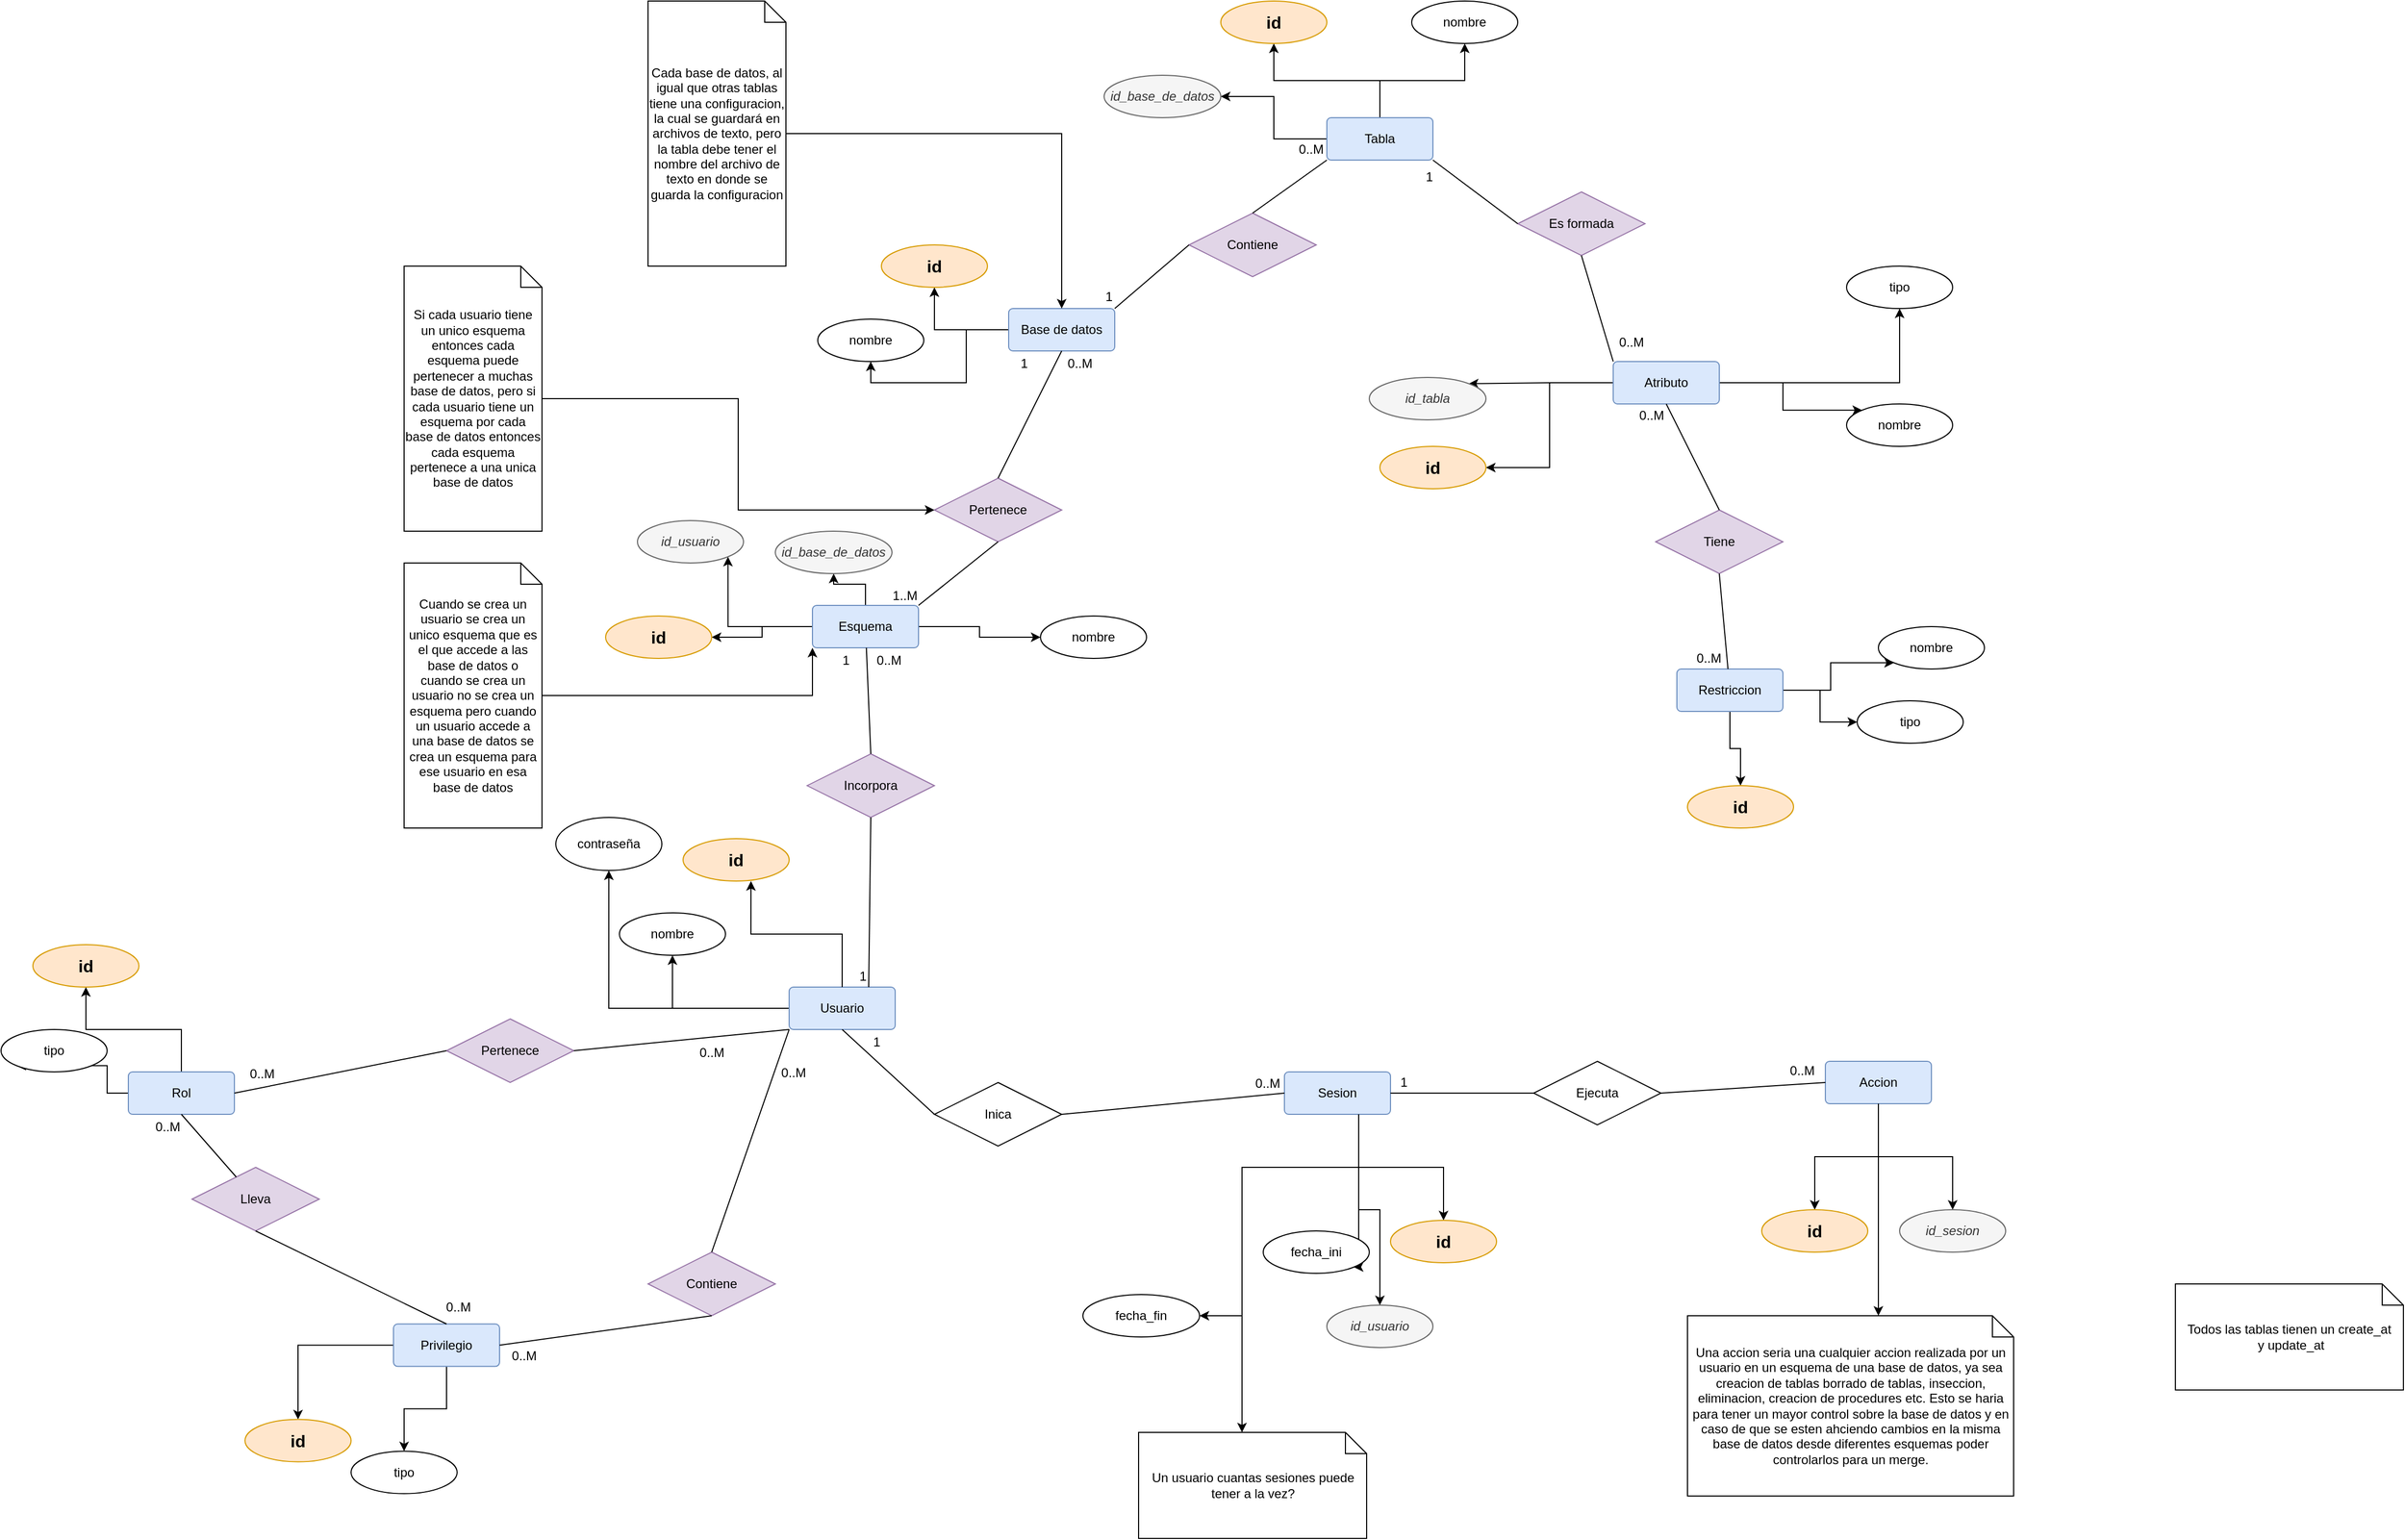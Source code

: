 <mxfile version="22.1.0" type="github">
  <diagram id="R2lEEEUBdFMjLlhIrx00" name="Page-1">
    <mxGraphModel dx="4350" dy="3177" grid="1" gridSize="10" guides="1" tooltips="1" connect="1" arrows="1" fold="1" page="1" pageScale="1" pageWidth="850" pageHeight="1100" math="0" shadow="0" extFonts="Permanent Marker^https://fonts.googleapis.com/css?family=Permanent+Marker">
      <root>
        <mxCell id="0" />
        <mxCell id="1" parent="0" />
        <mxCell id="TBzhXmN_4jqzLyxxj_7O-62" style="edgeStyle=orthogonalEdgeStyle;rounded=0;orthogonalLoop=1;jettySize=auto;html=1;" parent="1" source="TBzhXmN_4jqzLyxxj_7O-58" target="TBzhXmN_4jqzLyxxj_7O-61" edge="1">
          <mxGeometry relative="1" as="geometry" />
        </mxCell>
        <mxCell id="TBzhXmN_4jqzLyxxj_7O-64" style="edgeStyle=orthogonalEdgeStyle;rounded=0;orthogonalLoop=1;jettySize=auto;html=1;" parent="1" source="TBzhXmN_4jqzLyxxj_7O-58" target="TBzhXmN_4jqzLyxxj_7O-63" edge="1">
          <mxGeometry relative="1" as="geometry" />
        </mxCell>
        <mxCell id="TBzhXmN_4jqzLyxxj_7O-58" value="Usuario" style="rounded=1;arcSize=10;whiteSpace=wrap;html=1;align=center;fillColor=#dae8fc;strokeColor=#6c8ebf;" parent="1" vertex="1">
          <mxGeometry x="3.03" y="210" width="100" height="40" as="geometry" />
        </mxCell>
        <mxCell id="TBzhXmN_4jqzLyxxj_7O-59" value="id" style="ellipse;whiteSpace=wrap;html=1;align=center;fontStyle=1;fontSize=16;fillColor=#ffe6cc;strokeColor=#d79b00;" parent="1" vertex="1">
          <mxGeometry x="-96.97" y="70" width="100" height="40" as="geometry" />
        </mxCell>
        <mxCell id="TBzhXmN_4jqzLyxxj_7O-60" style="edgeStyle=orthogonalEdgeStyle;rounded=0;orthogonalLoop=1;jettySize=auto;html=1;entryX=0.64;entryY=1;entryDx=0;entryDy=0;entryPerimeter=0;" parent="1" source="TBzhXmN_4jqzLyxxj_7O-58" target="TBzhXmN_4jqzLyxxj_7O-59" edge="1">
          <mxGeometry relative="1" as="geometry" />
        </mxCell>
        <mxCell id="TBzhXmN_4jqzLyxxj_7O-61" value="nombre" style="ellipse;whiteSpace=wrap;html=1;align=center;" parent="1" vertex="1">
          <mxGeometry x="-156.97" y="140" width="100" height="40" as="geometry" />
        </mxCell>
        <mxCell id="TBzhXmN_4jqzLyxxj_7O-63" value="contraseña" style="ellipse;whiteSpace=wrap;html=1;align=center;" parent="1" vertex="1">
          <mxGeometry x="-216.97" y="50" width="100" height="50" as="geometry" />
        </mxCell>
        <mxCell id="TBzhXmN_4jqzLyxxj_7O-69" value="Pertenece" style="shape=rhombus;perimeter=rhombusPerimeter;whiteSpace=wrap;html=1;align=center;fillColor=#e1d5e7;strokeColor=#9673a6;" parent="1" vertex="1">
          <mxGeometry x="-320" y="240" width="120" height="60" as="geometry" />
        </mxCell>
        <mxCell id="TBzhXmN_4jqzLyxxj_7O-85" style="edgeStyle=orthogonalEdgeStyle;rounded=0;orthogonalLoop=1;jettySize=auto;html=1;" parent="1" source="TBzhXmN_4jqzLyxxj_7O-74" target="TBzhXmN_4jqzLyxxj_7O-84" edge="1">
          <mxGeometry relative="1" as="geometry" />
        </mxCell>
        <mxCell id="TBzhXmN_4jqzLyxxj_7O-87" style="edgeStyle=orthogonalEdgeStyle;rounded=0;orthogonalLoop=1;jettySize=auto;html=1;entryX=0;entryY=1;entryDx=0;entryDy=0;" parent="1" source="TBzhXmN_4jqzLyxxj_7O-74" target="TBzhXmN_4jqzLyxxj_7O-86" edge="1">
          <mxGeometry relative="1" as="geometry" />
        </mxCell>
        <mxCell id="TBzhXmN_4jqzLyxxj_7O-74" value="Rol" style="rounded=1;arcSize=10;whiteSpace=wrap;html=1;align=center;fillColor=#dae8fc;strokeColor=#6c8ebf;" parent="1" vertex="1">
          <mxGeometry x="-620" y="290" width="100" height="40" as="geometry" />
        </mxCell>
        <mxCell id="TBzhXmN_4jqzLyxxj_7O-78" value="" style="endArrow=none;html=1;rounded=0;entryX=0;entryY=1;entryDx=0;entryDy=0;exitX=1;exitY=0.5;exitDx=0;exitDy=0;" parent="1" source="TBzhXmN_4jqzLyxxj_7O-69" target="TBzhXmN_4jqzLyxxj_7O-58" edge="1">
          <mxGeometry relative="1" as="geometry">
            <mxPoint x="120" y="290" as="sourcePoint" />
            <mxPoint x="280" y="290" as="targetPoint" />
          </mxGeometry>
        </mxCell>
        <mxCell id="TBzhXmN_4jqzLyxxj_7O-79" value="0..M" style="resizable=0;html=1;whiteSpace=wrap;align=right;verticalAlign=bottom;" parent="TBzhXmN_4jqzLyxxj_7O-78" connectable="0" vertex="1">
          <mxGeometry x="1" relative="1" as="geometry">
            <mxPoint x="-60" y="30" as="offset" />
          </mxGeometry>
        </mxCell>
        <mxCell id="TBzhXmN_4jqzLyxxj_7O-80" value="" style="endArrow=none;html=1;rounded=0;entryX=1;entryY=0.5;entryDx=0;entryDy=0;exitX=0;exitY=0.5;exitDx=0;exitDy=0;" parent="1" source="TBzhXmN_4jqzLyxxj_7O-69" target="TBzhXmN_4jqzLyxxj_7O-74" edge="1">
          <mxGeometry relative="1" as="geometry">
            <mxPoint x="-680" y="410" as="sourcePoint" />
            <mxPoint x="-850" y="410" as="targetPoint" />
          </mxGeometry>
        </mxCell>
        <mxCell id="TBzhXmN_4jqzLyxxj_7O-81" value="0..M" style="resizable=0;html=1;whiteSpace=wrap;align=right;verticalAlign=bottom;" parent="TBzhXmN_4jqzLyxxj_7O-80" connectable="0" vertex="1">
          <mxGeometry x="1" relative="1" as="geometry">
            <mxPoint x="40" y="-10" as="offset" />
          </mxGeometry>
        </mxCell>
        <mxCell id="TBzhXmN_4jqzLyxxj_7O-84" value="id" style="ellipse;whiteSpace=wrap;html=1;align=center;fontStyle=1;fontSize=16;fillColor=#ffe6cc;strokeColor=#d79b00;" parent="1" vertex="1">
          <mxGeometry x="-710" y="170" width="100" height="40" as="geometry" />
        </mxCell>
        <mxCell id="TBzhXmN_4jqzLyxxj_7O-86" value="tipo" style="ellipse;whiteSpace=wrap;html=1;align=center;" parent="1" vertex="1">
          <mxGeometry x="-740" y="250" width="100" height="40" as="geometry" />
        </mxCell>
        <mxCell id="TBzhXmN_4jqzLyxxj_7O-90" style="edgeStyle=orthogonalEdgeStyle;rounded=0;orthogonalLoop=1;jettySize=auto;html=1;" parent="1" source="TBzhXmN_4jqzLyxxj_7O-88" target="TBzhXmN_4jqzLyxxj_7O-89" edge="1">
          <mxGeometry relative="1" as="geometry" />
        </mxCell>
        <mxCell id="TBzhXmN_4jqzLyxxj_7O-92" style="edgeStyle=orthogonalEdgeStyle;rounded=0;orthogonalLoop=1;jettySize=auto;html=1;" parent="1" source="TBzhXmN_4jqzLyxxj_7O-88" target="TBzhXmN_4jqzLyxxj_7O-91" edge="1">
          <mxGeometry relative="1" as="geometry" />
        </mxCell>
        <mxCell id="TBzhXmN_4jqzLyxxj_7O-88" value="Privilegio" style="rounded=1;arcSize=10;whiteSpace=wrap;html=1;align=center;fillColor=#dae8fc;strokeColor=#6c8ebf;" parent="1" vertex="1">
          <mxGeometry x="-370" y="527.76" width="100" height="40" as="geometry" />
        </mxCell>
        <mxCell id="TBzhXmN_4jqzLyxxj_7O-89" value="tipo" style="ellipse;whiteSpace=wrap;html=1;align=center;" parent="1" vertex="1">
          <mxGeometry x="-410" y="647.76" width="100" height="40" as="geometry" />
        </mxCell>
        <mxCell id="TBzhXmN_4jqzLyxxj_7O-91" value="id" style="ellipse;whiteSpace=wrap;html=1;align=center;fontStyle=1;fontSize=16;fillColor=#ffe6cc;strokeColor=#d79b00;" parent="1" vertex="1">
          <mxGeometry x="-510" y="617.76" width="100" height="40" as="geometry" />
        </mxCell>
        <mxCell id="TBzhXmN_4jqzLyxxj_7O-94" value="Lleva" style="shape=rhombus;perimeter=rhombusPerimeter;whiteSpace=wrap;html=1;align=center;fillColor=#e1d5e7;strokeColor=#9673a6;" parent="1" vertex="1">
          <mxGeometry x="-560" y="380" width="120" height="60" as="geometry" />
        </mxCell>
        <mxCell id="TBzhXmN_4jqzLyxxj_7O-102" value="" style="endArrow=none;html=1;rounded=0;entryX=0.5;entryY=1;entryDx=0;entryDy=0;" parent="1" source="TBzhXmN_4jqzLyxxj_7O-94" target="TBzhXmN_4jqzLyxxj_7O-74" edge="1">
          <mxGeometry relative="1" as="geometry">
            <mxPoint x="-970" y="440" as="sourcePoint" />
            <mxPoint x="-810" y="440" as="targetPoint" />
          </mxGeometry>
        </mxCell>
        <mxCell id="TBzhXmN_4jqzLyxxj_7O-103" value="0..M" style="resizable=0;html=1;whiteSpace=wrap;align=right;verticalAlign=bottom;" parent="TBzhXmN_4jqzLyxxj_7O-102" connectable="0" vertex="1">
          <mxGeometry x="1" relative="1" as="geometry">
            <mxPoint y="20" as="offset" />
          </mxGeometry>
        </mxCell>
        <mxCell id="TBzhXmN_4jqzLyxxj_7O-106" value="" style="endArrow=none;html=1;rounded=0;entryX=0.5;entryY=0;entryDx=0;entryDy=0;exitX=0.5;exitY=1;exitDx=0;exitDy=0;" parent="1" source="TBzhXmN_4jqzLyxxj_7O-94" target="TBzhXmN_4jqzLyxxj_7O-88" edge="1">
          <mxGeometry relative="1" as="geometry">
            <mxPoint x="-490" y="390" as="sourcePoint" />
            <mxPoint x="-490" y="300" as="targetPoint" />
          </mxGeometry>
        </mxCell>
        <mxCell id="TBzhXmN_4jqzLyxxj_7O-107" value="0..M" style="resizable=0;html=1;whiteSpace=wrap;align=right;verticalAlign=bottom;" parent="TBzhXmN_4jqzLyxxj_7O-106" connectable="0" vertex="1">
          <mxGeometry x="1" relative="1" as="geometry">
            <mxPoint x="24" y="-7" as="offset" />
          </mxGeometry>
        </mxCell>
        <mxCell id="TBzhXmN_4jqzLyxxj_7O-108" value="Contiene" style="shape=rhombus;perimeter=rhombusPerimeter;whiteSpace=wrap;html=1;align=center;fillColor=#e1d5e7;strokeColor=#9673a6;" parent="1" vertex="1">
          <mxGeometry x="-130" y="460" width="120" height="60" as="geometry" />
        </mxCell>
        <mxCell id="TBzhXmN_4jqzLyxxj_7O-109" value="" style="endArrow=none;html=1;rounded=0;entryX=1;entryY=0.5;entryDx=0;entryDy=0;exitX=0.5;exitY=1;exitDx=0;exitDy=0;" parent="1" source="TBzhXmN_4jqzLyxxj_7O-108" target="TBzhXmN_4jqzLyxxj_7O-88" edge="1">
          <mxGeometry relative="1" as="geometry">
            <mxPoint x="-900" y="400" as="sourcePoint" />
            <mxPoint x="-740" y="400" as="targetPoint" />
          </mxGeometry>
        </mxCell>
        <mxCell id="TBzhXmN_4jqzLyxxj_7O-110" value="0..M" style="resizable=0;html=1;whiteSpace=wrap;align=right;verticalAlign=bottom;" parent="TBzhXmN_4jqzLyxxj_7O-109" connectable="0" vertex="1">
          <mxGeometry x="1" relative="1" as="geometry">
            <mxPoint x="37" y="19" as="offset" />
          </mxGeometry>
        </mxCell>
        <mxCell id="TBzhXmN_4jqzLyxxj_7O-111" value="" style="endArrow=none;html=1;rounded=0;entryX=0;entryY=1;entryDx=0;entryDy=0;exitX=0.5;exitY=0;exitDx=0;exitDy=0;" parent="1" source="TBzhXmN_4jqzLyxxj_7O-108" target="TBzhXmN_4jqzLyxxj_7O-58" edge="1">
          <mxGeometry relative="1" as="geometry">
            <mxPoint x="-170" y="350" as="sourcePoint" />
            <mxPoint x="-40" y="410" as="targetPoint" />
          </mxGeometry>
        </mxCell>
        <mxCell id="TBzhXmN_4jqzLyxxj_7O-112" value="0..M" style="resizable=0;html=1;whiteSpace=wrap;align=right;verticalAlign=bottom;" parent="TBzhXmN_4jqzLyxxj_7O-111" connectable="0" vertex="1">
          <mxGeometry x="1" relative="1" as="geometry">
            <mxPoint x="17" y="50" as="offset" />
          </mxGeometry>
        </mxCell>
        <mxCell id="TBzhXmN_4jqzLyxxj_7O-123" style="edgeStyle=orthogonalEdgeStyle;rounded=0;orthogonalLoop=1;jettySize=auto;html=1;entryX=1;entryY=0.5;entryDx=0;entryDy=0;" parent="1" source="TBzhXmN_4jqzLyxxj_7O-113" target="TBzhXmN_4jqzLyxxj_7O-122" edge="1">
          <mxGeometry relative="1" as="geometry" />
        </mxCell>
        <mxCell id="TBzhXmN_4jqzLyxxj_7O-125" style="edgeStyle=orthogonalEdgeStyle;rounded=0;orthogonalLoop=1;jettySize=auto;html=1;entryX=1;entryY=1;entryDx=0;entryDy=0;" parent="1" source="TBzhXmN_4jqzLyxxj_7O-113" target="TBzhXmN_4jqzLyxxj_7O-124" edge="1">
          <mxGeometry relative="1" as="geometry" />
        </mxCell>
        <mxCell id="TBzhXmN_4jqzLyxxj_7O-149" style="edgeStyle=orthogonalEdgeStyle;rounded=0;orthogonalLoop=1;jettySize=auto;html=1;" parent="1" source="TBzhXmN_4jqzLyxxj_7O-113" target="TBzhXmN_4jqzLyxxj_7O-148" edge="1">
          <mxGeometry relative="1" as="geometry" />
        </mxCell>
        <mxCell id="qsxFzwbtZEoeQ6_j9f0y-53" style="edgeStyle=orthogonalEdgeStyle;rounded=0;orthogonalLoop=1;jettySize=auto;html=1;entryX=0;entryY=0.5;entryDx=0;entryDy=0;" parent="1" source="TBzhXmN_4jqzLyxxj_7O-113" target="qsxFzwbtZEoeQ6_j9f0y-52" edge="1">
          <mxGeometry relative="1" as="geometry" />
        </mxCell>
        <mxCell id="TBzhXmN_4jqzLyxxj_7O-113" value="Esquema" style="rounded=1;arcSize=10;whiteSpace=wrap;html=1;align=center;fillColor=#dae8fc;strokeColor=#6c8ebf;" parent="1" vertex="1">
          <mxGeometry x="25" y="-150" width="100" height="40" as="geometry" />
        </mxCell>
        <mxCell id="TBzhXmN_4jqzLyxxj_7O-114" value="Incorpora" style="shape=rhombus;perimeter=rhombusPerimeter;whiteSpace=wrap;html=1;align=center;fillColor=#e1d5e7;strokeColor=#9673a6;" parent="1" vertex="1">
          <mxGeometry x="20" y="-10" width="120" height="60" as="geometry" />
        </mxCell>
        <mxCell id="TBzhXmN_4jqzLyxxj_7O-115" value="" style="endArrow=none;html=1;rounded=0;entryX=0.75;entryY=0;entryDx=0;entryDy=0;exitX=0.5;exitY=1;exitDx=0;exitDy=0;" parent="1" source="TBzhXmN_4jqzLyxxj_7O-114" target="TBzhXmN_4jqzLyxxj_7O-58" edge="1">
          <mxGeometry relative="1" as="geometry">
            <mxPoint x="120" y="90" as="sourcePoint" />
            <mxPoint x="280" y="90" as="targetPoint" />
          </mxGeometry>
        </mxCell>
        <mxCell id="TBzhXmN_4jqzLyxxj_7O-116" value="1" style="resizable=0;html=1;whiteSpace=wrap;align=right;verticalAlign=bottom;" parent="TBzhXmN_4jqzLyxxj_7O-115" connectable="0" vertex="1">
          <mxGeometry x="1" relative="1" as="geometry">
            <mxPoint x="-1" y="-1" as="offset" />
          </mxGeometry>
        </mxCell>
        <mxCell id="TBzhXmN_4jqzLyxxj_7O-117" value="" style="endArrow=none;html=1;rounded=0;exitX=0.5;exitY=0;exitDx=0;exitDy=0;exitPerimeter=0;" parent="1" source="TBzhXmN_4jqzLyxxj_7O-114" target="TBzhXmN_4jqzLyxxj_7O-113" edge="1">
          <mxGeometry relative="1" as="geometry">
            <mxPoint x="110" y="70" as="sourcePoint" />
            <mxPoint x="25" y="150" as="targetPoint" />
          </mxGeometry>
        </mxCell>
        <mxCell id="TBzhXmN_4jqzLyxxj_7O-118" value="1" style="resizable=0;html=1;whiteSpace=wrap;align=right;verticalAlign=bottom;" parent="TBzhXmN_4jqzLyxxj_7O-117" connectable="0" vertex="1">
          <mxGeometry x="1" relative="1" as="geometry">
            <mxPoint x="-14" y="20" as="offset" />
          </mxGeometry>
        </mxCell>
        <mxCell id="TBzhXmN_4jqzLyxxj_7O-122" value="id" style="ellipse;whiteSpace=wrap;html=1;align=center;fontSize=16;fontStyle=1;fillColor=#ffe6cc;strokeColor=#d79b00;" parent="1" vertex="1">
          <mxGeometry x="-170" y="-140" width="100" height="40" as="geometry" />
        </mxCell>
        <mxCell id="TBzhXmN_4jqzLyxxj_7O-124" value="id_usuario" style="ellipse;whiteSpace=wrap;html=1;align=center;fontStyle=2;fillColor=#f5f5f5;fontColor=#333333;strokeColor=#666666;" parent="1" vertex="1">
          <mxGeometry x="-140" y="-230" width="100" height="40" as="geometry" />
        </mxCell>
        <mxCell id="TBzhXmN_4jqzLyxxj_7O-132" value="0..M" style="resizable=0;html=1;whiteSpace=wrap;align=right;verticalAlign=bottom;" parent="1" connectable="0" vertex="1">
          <mxGeometry x="110" y="-90" as="geometry" />
        </mxCell>
        <mxCell id="TBzhXmN_4jqzLyxxj_7O-134" style="edgeStyle=orthogonalEdgeStyle;rounded=0;orthogonalLoop=1;jettySize=auto;html=1;entryX=0;entryY=1;entryDx=0;entryDy=0;" parent="1" source="TBzhXmN_4jqzLyxxj_7O-133" target="TBzhXmN_4jqzLyxxj_7O-113" edge="1">
          <mxGeometry relative="1" as="geometry" />
        </mxCell>
        <mxCell id="TBzhXmN_4jqzLyxxj_7O-133" value="Cuando se crea un usuario se crea un unico esquema que es el que accede a las base de datos o cuando se crea un usuario no se crea un esquema pero cuando un usuario accede a una base de datos se crea un esquema para ese usuario en esa base de datos" style="shape=note;size=20;whiteSpace=wrap;html=1;" parent="1" vertex="1">
          <mxGeometry x="-360" y="-190" width="130" height="250" as="geometry" />
        </mxCell>
        <mxCell id="TBzhXmN_4jqzLyxxj_7O-147" style="edgeStyle=orthogonalEdgeStyle;rounded=0;orthogonalLoop=1;jettySize=auto;html=1;" parent="1" source="TBzhXmN_4jqzLyxxj_7O-135" target="TBzhXmN_4jqzLyxxj_7O-146" edge="1">
          <mxGeometry relative="1" as="geometry" />
        </mxCell>
        <mxCell id="qsxFzwbtZEoeQ6_j9f0y-47" style="edgeStyle=orthogonalEdgeStyle;rounded=0;orthogonalLoop=1;jettySize=auto;html=1;entryX=0.5;entryY=1;entryDx=0;entryDy=0;" parent="1" source="TBzhXmN_4jqzLyxxj_7O-135" target="qsxFzwbtZEoeQ6_j9f0y-46" edge="1">
          <mxGeometry relative="1" as="geometry" />
        </mxCell>
        <mxCell id="TBzhXmN_4jqzLyxxj_7O-135" value="Base de datos" style="rounded=1;arcSize=10;whiteSpace=wrap;html=1;align=center;fillColor=#dae8fc;strokeColor=#6c8ebf;" parent="1" vertex="1">
          <mxGeometry x="210" y="-430" width="100" height="40" as="geometry" />
        </mxCell>
        <mxCell id="TBzhXmN_4jqzLyxxj_7O-136" value="Pertenece" style="shape=rhombus;perimeter=rhombusPerimeter;whiteSpace=wrap;html=1;align=center;fillColor=#e1d5e7;strokeColor=#9673a6;" parent="1" vertex="1">
          <mxGeometry x="140" y="-270" width="120" height="60" as="geometry" />
        </mxCell>
        <mxCell id="TBzhXmN_4jqzLyxxj_7O-138" value="" style="endArrow=none;html=1;rounded=0;entryX=1;entryY=0;entryDx=0;entryDy=0;exitX=0.5;exitY=1;exitDx=0;exitDy=0;" parent="1" source="TBzhXmN_4jqzLyxxj_7O-136" target="TBzhXmN_4jqzLyxxj_7O-113" edge="1">
          <mxGeometry relative="1" as="geometry">
            <mxPoint x="120" y="-210" as="sourcePoint" />
            <mxPoint x="280" y="-210" as="targetPoint" />
          </mxGeometry>
        </mxCell>
        <mxCell id="TBzhXmN_4jqzLyxxj_7O-139" value="1..M" style="resizable=0;html=1;whiteSpace=wrap;align=right;verticalAlign=bottom;" parent="TBzhXmN_4jqzLyxxj_7O-138" connectable="0" vertex="1">
          <mxGeometry x="1" relative="1" as="geometry" />
        </mxCell>
        <mxCell id="TBzhXmN_4jqzLyxxj_7O-141" value="" style="endArrow=none;html=1;rounded=0;entryX=0.5;entryY=1;entryDx=0;entryDy=0;exitX=0.5;exitY=0;exitDx=0;exitDy=0;" parent="1" source="TBzhXmN_4jqzLyxxj_7O-136" target="TBzhXmN_4jqzLyxxj_7O-135" edge="1">
          <mxGeometry relative="1" as="geometry">
            <mxPoint x="210" y="-280" as="sourcePoint" />
            <mxPoint x="490" y="-280" as="targetPoint" />
          </mxGeometry>
        </mxCell>
        <mxCell id="TBzhXmN_4jqzLyxxj_7O-142" value="1" style="resizable=0;html=1;whiteSpace=wrap;align=right;verticalAlign=bottom;" parent="TBzhXmN_4jqzLyxxj_7O-141" connectable="0" vertex="1">
          <mxGeometry x="1" relative="1" as="geometry">
            <mxPoint x="-30" y="20" as="offset" />
          </mxGeometry>
        </mxCell>
        <mxCell id="TBzhXmN_4jqzLyxxj_7O-143" value="0..M" style="resizable=0;html=1;whiteSpace=wrap;align=right;verticalAlign=bottom;" parent="1" connectable="0" vertex="1">
          <mxGeometry x="290" y="-370" as="geometry" />
        </mxCell>
        <mxCell id="TBzhXmN_4jqzLyxxj_7O-145" style="edgeStyle=orthogonalEdgeStyle;rounded=0;orthogonalLoop=1;jettySize=auto;html=1;" parent="1" source="TBzhXmN_4jqzLyxxj_7O-144" target="TBzhXmN_4jqzLyxxj_7O-136" edge="1">
          <mxGeometry relative="1" as="geometry" />
        </mxCell>
        <mxCell id="TBzhXmN_4jqzLyxxj_7O-144" value="Si cada usuario tiene un unico esquema entonces cada esquema puede pertenecer a muchas base de datos, pero si cada usuario tiene un esquema por cada base de datos entonces cada esquema pertenece a una unica base de datos" style="shape=note;size=20;whiteSpace=wrap;html=1;" parent="1" vertex="1">
          <mxGeometry x="-360" y="-470" width="130" height="250" as="geometry" />
        </mxCell>
        <mxCell id="TBzhXmN_4jqzLyxxj_7O-146" value="id" style="ellipse;whiteSpace=wrap;html=1;align=center;fontStyle=1;fontSize=16;fillColor=#ffe6cc;strokeColor=#d79b00;" parent="1" vertex="1">
          <mxGeometry x="90" y="-490" width="100" height="40" as="geometry" />
        </mxCell>
        <mxCell id="TBzhXmN_4jqzLyxxj_7O-148" value="id_base_de_datos" style="ellipse;whiteSpace=wrap;html=1;align=center;fontStyle=2;fillColor=#f5f5f5;fontColor=#333333;strokeColor=#666666;" parent="1" vertex="1">
          <mxGeometry x="-10" y="-220" width="110" height="40" as="geometry" />
        </mxCell>
        <mxCell id="qsxFzwbtZEoeQ6_j9f0y-10" style="edgeStyle=orthogonalEdgeStyle;rounded=0;orthogonalLoop=1;jettySize=auto;html=1;" parent="1" source="qsxFzwbtZEoeQ6_j9f0y-1" target="qsxFzwbtZEoeQ6_j9f0y-8" edge="1">
          <mxGeometry relative="1" as="geometry" />
        </mxCell>
        <mxCell id="qsxFzwbtZEoeQ6_j9f0y-12" style="edgeStyle=orthogonalEdgeStyle;rounded=0;orthogonalLoop=1;jettySize=auto;html=1;entryX=0.5;entryY=1;entryDx=0;entryDy=0;" parent="1" source="qsxFzwbtZEoeQ6_j9f0y-1" target="qsxFzwbtZEoeQ6_j9f0y-11" edge="1">
          <mxGeometry relative="1" as="geometry" />
        </mxCell>
        <mxCell id="qsxFzwbtZEoeQ6_j9f0y-21" style="edgeStyle=orthogonalEdgeStyle;rounded=0;orthogonalLoop=1;jettySize=auto;html=1;entryX=1;entryY=0.5;entryDx=0;entryDy=0;" parent="1" source="qsxFzwbtZEoeQ6_j9f0y-1" target="qsxFzwbtZEoeQ6_j9f0y-19" edge="1">
          <mxGeometry relative="1" as="geometry" />
        </mxCell>
        <mxCell id="qsxFzwbtZEoeQ6_j9f0y-1" value="Tabla" style="rounded=1;arcSize=10;whiteSpace=wrap;html=1;align=center;fillColor=#dae8fc;strokeColor=#6c8ebf;" parent="1" vertex="1">
          <mxGeometry x="510" y="-610" width="100" height="40" as="geometry" />
        </mxCell>
        <mxCell id="qsxFzwbtZEoeQ6_j9f0y-2" value="Contiene" style="shape=rhombus;perimeter=rhombusPerimeter;whiteSpace=wrap;html=1;align=center;fillColor=#e1d5e7;strokeColor=#9673a6;" parent="1" vertex="1">
          <mxGeometry x="380" y="-520" width="120" height="60" as="geometry" />
        </mxCell>
        <mxCell id="qsxFzwbtZEoeQ6_j9f0y-4" value="" style="endArrow=none;html=1;rounded=0;entryX=1;entryY=0;entryDx=0;entryDy=0;exitX=0;exitY=0.5;exitDx=0;exitDy=0;" parent="1" source="qsxFzwbtZEoeQ6_j9f0y-2" target="TBzhXmN_4jqzLyxxj_7O-135" edge="1">
          <mxGeometry relative="1" as="geometry">
            <mxPoint x="320" y="-260" as="sourcePoint" />
            <mxPoint x="480" y="-260" as="targetPoint" />
          </mxGeometry>
        </mxCell>
        <mxCell id="qsxFzwbtZEoeQ6_j9f0y-5" value="1" style="resizable=0;html=1;whiteSpace=wrap;align=right;verticalAlign=bottom;" parent="qsxFzwbtZEoeQ6_j9f0y-4" connectable="0" vertex="1">
          <mxGeometry x="1" relative="1" as="geometry">
            <mxPoint x="-1" y="-2" as="offset" />
          </mxGeometry>
        </mxCell>
        <mxCell id="qsxFzwbtZEoeQ6_j9f0y-6" value="" style="endArrow=none;html=1;rounded=0;entryX=0;entryY=1;entryDx=0;entryDy=0;exitX=0.5;exitY=0;exitDx=0;exitDy=0;" parent="1" source="qsxFzwbtZEoeQ6_j9f0y-2" target="qsxFzwbtZEoeQ6_j9f0y-1" edge="1">
          <mxGeometry relative="1" as="geometry">
            <mxPoint x="390" y="-480" as="sourcePoint" />
            <mxPoint x="320" y="-420" as="targetPoint" />
          </mxGeometry>
        </mxCell>
        <mxCell id="qsxFzwbtZEoeQ6_j9f0y-7" value="0..M" style="resizable=0;html=1;whiteSpace=wrap;align=right;verticalAlign=bottom;" parent="qsxFzwbtZEoeQ6_j9f0y-6" connectable="0" vertex="1">
          <mxGeometry x="1" relative="1" as="geometry">
            <mxPoint x="-1" y="-2" as="offset" />
          </mxGeometry>
        </mxCell>
        <mxCell id="qsxFzwbtZEoeQ6_j9f0y-8" value="id" style="ellipse;whiteSpace=wrap;html=1;align=center;fontStyle=1;fontSize=16;fillColor=#ffe6cc;strokeColor=#d79b00;" parent="1" vertex="1">
          <mxGeometry x="410" y="-720" width="100" height="40" as="geometry" />
        </mxCell>
        <mxCell id="qsxFzwbtZEoeQ6_j9f0y-11" value="nombre" style="ellipse;whiteSpace=wrap;html=1;align=center;" parent="1" vertex="1">
          <mxGeometry x="590" y="-720" width="100" height="40" as="geometry" />
        </mxCell>
        <mxCell id="qsxFzwbtZEoeQ6_j9f0y-23" style="edgeStyle=orthogonalEdgeStyle;rounded=0;orthogonalLoop=1;jettySize=auto;html=1;entryX=1;entryY=0;entryDx=0;entryDy=0;" parent="1" source="qsxFzwbtZEoeQ6_j9f0y-13" target="qsxFzwbtZEoeQ6_j9f0y-22" edge="1">
          <mxGeometry relative="1" as="geometry" />
        </mxCell>
        <mxCell id="qsxFzwbtZEoeQ6_j9f0y-27" style="edgeStyle=orthogonalEdgeStyle;rounded=0;orthogonalLoop=1;jettySize=auto;html=1;entryX=0;entryY=0;entryDx=0;entryDy=0;" parent="1" source="qsxFzwbtZEoeQ6_j9f0y-13" target="qsxFzwbtZEoeQ6_j9f0y-26" edge="1">
          <mxGeometry relative="1" as="geometry" />
        </mxCell>
        <mxCell id="qsxFzwbtZEoeQ6_j9f0y-30" style="edgeStyle=orthogonalEdgeStyle;rounded=0;orthogonalLoop=1;jettySize=auto;html=1;" parent="1" source="qsxFzwbtZEoeQ6_j9f0y-13" target="qsxFzwbtZEoeQ6_j9f0y-29" edge="1">
          <mxGeometry relative="1" as="geometry" />
        </mxCell>
        <mxCell id="qsxFzwbtZEoeQ6_j9f0y-34" style="edgeStyle=orthogonalEdgeStyle;rounded=0;orthogonalLoop=1;jettySize=auto;html=1;entryX=1;entryY=0.5;entryDx=0;entryDy=0;" parent="1" source="qsxFzwbtZEoeQ6_j9f0y-13" target="qsxFzwbtZEoeQ6_j9f0y-24" edge="1">
          <mxGeometry relative="1" as="geometry" />
        </mxCell>
        <mxCell id="qsxFzwbtZEoeQ6_j9f0y-13" value="Atributo" style="rounded=1;arcSize=10;whiteSpace=wrap;html=1;align=center;fillColor=#dae8fc;strokeColor=#6c8ebf;" parent="1" vertex="1">
          <mxGeometry x="780" y="-380" width="100" height="40" as="geometry" />
        </mxCell>
        <mxCell id="qsxFzwbtZEoeQ6_j9f0y-14" value="Es formada" style="shape=rhombus;perimeter=rhombusPerimeter;whiteSpace=wrap;html=1;align=center;fillColor=#e1d5e7;strokeColor=#9673a6;" parent="1" vertex="1">
          <mxGeometry x="690" y="-540" width="120" height="60" as="geometry" />
        </mxCell>
        <mxCell id="qsxFzwbtZEoeQ6_j9f0y-15" value="" style="endArrow=none;html=1;rounded=0;entryX=1;entryY=1;entryDx=0;entryDy=0;exitX=0;exitY=0.5;exitDx=0;exitDy=0;" parent="1" source="qsxFzwbtZEoeQ6_j9f0y-14" target="qsxFzwbtZEoeQ6_j9f0y-1" edge="1">
          <mxGeometry relative="1" as="geometry">
            <mxPoint x="440" y="-370" as="sourcePoint" />
            <mxPoint x="600" y="-370" as="targetPoint" />
          </mxGeometry>
        </mxCell>
        <mxCell id="qsxFzwbtZEoeQ6_j9f0y-16" value="1" style="resizable=0;html=1;whiteSpace=wrap;align=right;verticalAlign=bottom;" parent="qsxFzwbtZEoeQ6_j9f0y-15" connectable="0" vertex="1">
          <mxGeometry x="1" relative="1" as="geometry">
            <mxPoint x="1" y="24" as="offset" />
          </mxGeometry>
        </mxCell>
        <mxCell id="qsxFzwbtZEoeQ6_j9f0y-17" value="" style="endArrow=none;html=1;rounded=0;entryX=0;entryY=0;entryDx=0;entryDy=0;exitX=0.5;exitY=1;exitDx=0;exitDy=0;" parent="1" source="qsxFzwbtZEoeQ6_j9f0y-14" target="qsxFzwbtZEoeQ6_j9f0y-13" edge="1">
          <mxGeometry relative="1" as="geometry">
            <mxPoint x="700" y="-500" as="sourcePoint" />
            <mxPoint x="620" y="-560" as="targetPoint" />
          </mxGeometry>
        </mxCell>
        <mxCell id="qsxFzwbtZEoeQ6_j9f0y-18" value="0..M" style="resizable=0;html=1;whiteSpace=wrap;align=right;verticalAlign=bottom;" parent="qsxFzwbtZEoeQ6_j9f0y-17" connectable="0" vertex="1">
          <mxGeometry x="1" relative="1" as="geometry">
            <mxPoint x="30" y="-10" as="offset" />
          </mxGeometry>
        </mxCell>
        <mxCell id="qsxFzwbtZEoeQ6_j9f0y-19" value="id_base_de_datos" style="ellipse;whiteSpace=wrap;html=1;align=center;fontStyle=2;fillColor=#f5f5f5;fontColor=#333333;strokeColor=#666666;" parent="1" vertex="1">
          <mxGeometry x="300" y="-650" width="110" height="40" as="geometry" />
        </mxCell>
        <mxCell id="qsxFzwbtZEoeQ6_j9f0y-22" value="id_tabla" style="ellipse;whiteSpace=wrap;html=1;align=center;fontStyle=2;fillColor=#f5f5f5;fontColor=#333333;strokeColor=#666666;" parent="1" vertex="1">
          <mxGeometry x="550" y="-365" width="110" height="40" as="geometry" />
        </mxCell>
        <mxCell id="qsxFzwbtZEoeQ6_j9f0y-24" value="id" style="ellipse;whiteSpace=wrap;html=1;align=center;fontStyle=1;fontSize=16;fillColor=#ffe6cc;strokeColor=#d79b00;" parent="1" vertex="1">
          <mxGeometry x="560" y="-300" width="100" height="40" as="geometry" />
        </mxCell>
        <mxCell id="qsxFzwbtZEoeQ6_j9f0y-26" value="nombre" style="ellipse;whiteSpace=wrap;html=1;align=center;" parent="1" vertex="1">
          <mxGeometry x="1000" y="-340" width="100" height="40" as="geometry" />
        </mxCell>
        <mxCell id="qsxFzwbtZEoeQ6_j9f0y-29" value="tipo" style="ellipse;whiteSpace=wrap;html=1;align=center;" parent="1" vertex="1">
          <mxGeometry x="1000" y="-470" width="100" height="40" as="geometry" />
        </mxCell>
        <mxCell id="qsxFzwbtZEoeQ6_j9f0y-41" style="edgeStyle=orthogonalEdgeStyle;rounded=0;orthogonalLoop=1;jettySize=auto;html=1;" parent="1" source="qsxFzwbtZEoeQ6_j9f0y-33" target="qsxFzwbtZEoeQ6_j9f0y-40" edge="1">
          <mxGeometry relative="1" as="geometry" />
        </mxCell>
        <mxCell id="qsxFzwbtZEoeQ6_j9f0y-43" style="edgeStyle=orthogonalEdgeStyle;rounded=0;orthogonalLoop=1;jettySize=auto;html=1;" parent="1" source="qsxFzwbtZEoeQ6_j9f0y-33" target="qsxFzwbtZEoeQ6_j9f0y-42" edge="1">
          <mxGeometry relative="1" as="geometry" />
        </mxCell>
        <mxCell id="qsxFzwbtZEoeQ6_j9f0y-45" style="edgeStyle=orthogonalEdgeStyle;rounded=0;orthogonalLoop=1;jettySize=auto;html=1;entryX=0;entryY=1;entryDx=0;entryDy=0;" parent="1" source="qsxFzwbtZEoeQ6_j9f0y-33" target="qsxFzwbtZEoeQ6_j9f0y-44" edge="1">
          <mxGeometry relative="1" as="geometry" />
        </mxCell>
        <mxCell id="qsxFzwbtZEoeQ6_j9f0y-33" value="Restriccion" style="rounded=1;arcSize=10;whiteSpace=wrap;html=1;align=center;fillColor=#dae8fc;strokeColor=#6c8ebf;" parent="1" vertex="1">
          <mxGeometry x="840" y="-90" width="100" height="40" as="geometry" />
        </mxCell>
        <mxCell id="qsxFzwbtZEoeQ6_j9f0y-35" value="Tiene" style="shape=rhombus;perimeter=rhombusPerimeter;whiteSpace=wrap;html=1;align=center;fillColor=#e1d5e7;strokeColor=#9673a6;" parent="1" vertex="1">
          <mxGeometry x="820" y="-240" width="120" height="60" as="geometry" />
        </mxCell>
        <mxCell id="qsxFzwbtZEoeQ6_j9f0y-36" value="" style="endArrow=none;html=1;rounded=0;entryX=0.5;entryY=1;entryDx=0;entryDy=0;exitX=0.5;exitY=0;exitDx=0;exitDy=0;" parent="1" source="qsxFzwbtZEoeQ6_j9f0y-35" target="qsxFzwbtZEoeQ6_j9f0y-13" edge="1">
          <mxGeometry relative="1" as="geometry">
            <mxPoint x="630" y="-90" as="sourcePoint" />
            <mxPoint x="790" y="-90" as="targetPoint" />
          </mxGeometry>
        </mxCell>
        <mxCell id="qsxFzwbtZEoeQ6_j9f0y-37" value="0..M" style="resizable=0;html=1;whiteSpace=wrap;align=right;verticalAlign=bottom;" parent="qsxFzwbtZEoeQ6_j9f0y-36" connectable="0" vertex="1">
          <mxGeometry x="1" relative="1" as="geometry">
            <mxPoint y="20" as="offset" />
          </mxGeometry>
        </mxCell>
        <mxCell id="qsxFzwbtZEoeQ6_j9f0y-38" value="" style="endArrow=none;html=1;rounded=0;exitX=0.5;exitY=1;exitDx=0;exitDy=0;" parent="1" source="qsxFzwbtZEoeQ6_j9f0y-35" target="qsxFzwbtZEoeQ6_j9f0y-33" edge="1">
          <mxGeometry relative="1" as="geometry">
            <mxPoint x="890" y="-230" as="sourcePoint" />
            <mxPoint x="840" y="-330" as="targetPoint" />
          </mxGeometry>
        </mxCell>
        <mxCell id="qsxFzwbtZEoeQ6_j9f0y-39" value="0..M" style="resizable=0;html=1;whiteSpace=wrap;align=right;verticalAlign=bottom;" parent="qsxFzwbtZEoeQ6_j9f0y-38" connectable="0" vertex="1">
          <mxGeometry x="1" relative="1" as="geometry">
            <mxPoint x="-5" y="-2" as="offset" />
          </mxGeometry>
        </mxCell>
        <mxCell id="qsxFzwbtZEoeQ6_j9f0y-40" value="id" style="ellipse;whiteSpace=wrap;html=1;align=center;fontStyle=1;fontSize=16;fillColor=#ffe6cc;strokeColor=#d79b00;" parent="1" vertex="1">
          <mxGeometry x="850" y="20" width="100" height="40" as="geometry" />
        </mxCell>
        <mxCell id="qsxFzwbtZEoeQ6_j9f0y-42" value="tipo" style="ellipse;whiteSpace=wrap;html=1;align=center;" parent="1" vertex="1">
          <mxGeometry x="1010" y="-60" width="100" height="40" as="geometry" />
        </mxCell>
        <mxCell id="qsxFzwbtZEoeQ6_j9f0y-44" value="nombre" style="ellipse;whiteSpace=wrap;html=1;align=center;" parent="1" vertex="1">
          <mxGeometry x="1030" y="-130" width="100" height="40" as="geometry" />
        </mxCell>
        <mxCell id="qsxFzwbtZEoeQ6_j9f0y-46" value="nombre" style="ellipse;whiteSpace=wrap;html=1;align=center;" parent="1" vertex="1">
          <mxGeometry x="30" y="-420" width="100" height="40" as="geometry" />
        </mxCell>
        <mxCell id="qsxFzwbtZEoeQ6_j9f0y-48" value="Todos las tablas tienen un create_at&lt;br&gt;&amp;nbsp;y update_at" style="shape=note;size=20;whiteSpace=wrap;html=1;" parent="1" vertex="1">
          <mxGeometry x="1310" y="490" width="215" height="100" as="geometry" />
        </mxCell>
        <mxCell id="qsxFzwbtZEoeQ6_j9f0y-51" style="edgeStyle=orthogonalEdgeStyle;rounded=0;orthogonalLoop=1;jettySize=auto;html=1;" parent="1" source="qsxFzwbtZEoeQ6_j9f0y-50" target="TBzhXmN_4jqzLyxxj_7O-135" edge="1">
          <mxGeometry relative="1" as="geometry" />
        </mxCell>
        <mxCell id="qsxFzwbtZEoeQ6_j9f0y-50" value="Cada base de datos, al igual que otras tablas tiene una configuracion, la cual se guardará en archivos de texto, pero la tabla debe tener el nombre del archivo de texto en donde se guarda la configuracion" style="shape=note;size=20;whiteSpace=wrap;html=1;" parent="1" vertex="1">
          <mxGeometry x="-130" y="-720" width="130" height="250" as="geometry" />
        </mxCell>
        <mxCell id="qsxFzwbtZEoeQ6_j9f0y-52" value="nombre" style="ellipse;whiteSpace=wrap;html=1;align=center;" parent="1" vertex="1">
          <mxGeometry x="240" y="-140" width="100" height="40" as="geometry" />
        </mxCell>
        <mxCell id="AA8XLH0MBhc6nKv0uRlQ-11" style="edgeStyle=orthogonalEdgeStyle;rounded=0;orthogonalLoop=1;jettySize=auto;html=1;" edge="1" parent="1" source="AA8XLH0MBhc6nKv0uRlQ-1" target="AA8XLH0MBhc6nKv0uRlQ-10">
          <mxGeometry relative="1" as="geometry">
            <Array as="points">
              <mxPoint x="540" y="380" />
              <mxPoint x="620" y="380" />
            </Array>
          </mxGeometry>
        </mxCell>
        <mxCell id="AA8XLH0MBhc6nKv0uRlQ-15" style="edgeStyle=orthogonalEdgeStyle;rounded=0;orthogonalLoop=1;jettySize=auto;html=1;" edge="1" parent="1" source="AA8XLH0MBhc6nKv0uRlQ-1" target="AA8XLH0MBhc6nKv0uRlQ-14">
          <mxGeometry relative="1" as="geometry">
            <Array as="points">
              <mxPoint x="540" y="420" />
              <mxPoint x="560" y="420" />
            </Array>
          </mxGeometry>
        </mxCell>
        <mxCell id="AA8XLH0MBhc6nKv0uRlQ-17" style="edgeStyle=orthogonalEdgeStyle;rounded=0;orthogonalLoop=1;jettySize=auto;html=1;entryX=1;entryY=1;entryDx=0;entryDy=0;" edge="1" parent="1" source="AA8XLH0MBhc6nKv0uRlQ-1" target="AA8XLH0MBhc6nKv0uRlQ-16">
          <mxGeometry relative="1" as="geometry">
            <Array as="points">
              <mxPoint x="540" y="474" />
            </Array>
          </mxGeometry>
        </mxCell>
        <mxCell id="AA8XLH0MBhc6nKv0uRlQ-40" style="edgeStyle=orthogonalEdgeStyle;rounded=0;orthogonalLoop=1;jettySize=auto;html=1;entryX=1;entryY=0.5;entryDx=0;entryDy=0;" edge="1" parent="1" source="AA8XLH0MBhc6nKv0uRlQ-1" target="AA8XLH0MBhc6nKv0uRlQ-18">
          <mxGeometry relative="1" as="geometry">
            <Array as="points">
              <mxPoint x="540" y="380" />
              <mxPoint x="430" y="380" />
              <mxPoint x="430" y="520" />
            </Array>
          </mxGeometry>
        </mxCell>
        <mxCell id="AA8XLH0MBhc6nKv0uRlQ-1" value="Sesion" style="rounded=1;arcSize=10;whiteSpace=wrap;html=1;align=center;fillColor=#dae8fc;strokeColor=#6c8ebf;" vertex="1" parent="1">
          <mxGeometry x="470" y="290" width="100" height="40" as="geometry" />
        </mxCell>
        <mxCell id="AA8XLH0MBhc6nKv0uRlQ-4" value="Inica" style="shape=rhombus;perimeter=rhombusPerimeter;whiteSpace=wrap;html=1;align=center;" vertex="1" parent="1">
          <mxGeometry x="140" y="300" width="120" height="60" as="geometry" />
        </mxCell>
        <mxCell id="AA8XLH0MBhc6nKv0uRlQ-6" value="" style="endArrow=none;html=1;rounded=0;entryX=0.5;entryY=1;entryDx=0;entryDy=0;exitX=0;exitY=0.5;exitDx=0;exitDy=0;" edge="1" parent="1" source="AA8XLH0MBhc6nKv0uRlQ-4" target="TBzhXmN_4jqzLyxxj_7O-58">
          <mxGeometry relative="1" as="geometry">
            <mxPoint x="-170" y="488.89" as="sourcePoint" />
            <mxPoint x="-10" y="488.89" as="targetPoint" />
          </mxGeometry>
        </mxCell>
        <mxCell id="AA8XLH0MBhc6nKv0uRlQ-7" value="1" style="resizable=0;html=1;whiteSpace=wrap;align=right;verticalAlign=bottom;" connectable="0" vertex="1" parent="AA8XLH0MBhc6nKv0uRlQ-6">
          <mxGeometry x="1" relative="1" as="geometry">
            <mxPoint x="37" y="20" as="offset" />
          </mxGeometry>
        </mxCell>
        <mxCell id="AA8XLH0MBhc6nKv0uRlQ-8" value="" style="endArrow=none;html=1;rounded=0;entryX=0;entryY=0.5;entryDx=0;entryDy=0;exitX=1;exitY=0.5;exitDx=0;exitDy=0;" edge="1" parent="1" source="AA8XLH0MBhc6nKv0uRlQ-4" target="AA8XLH0MBhc6nKv0uRlQ-1">
          <mxGeometry relative="1" as="geometry">
            <mxPoint x="750" y="139" as="sourcePoint" />
            <mxPoint x="860" y="-1" as="targetPoint" />
          </mxGeometry>
        </mxCell>
        <mxCell id="AA8XLH0MBhc6nKv0uRlQ-9" value="0..M" style="resizable=0;html=1;whiteSpace=wrap;align=right;verticalAlign=bottom;" connectable="0" vertex="1" parent="AA8XLH0MBhc6nKv0uRlQ-8">
          <mxGeometry x="1" relative="1" as="geometry">
            <mxPoint x="-3" as="offset" />
          </mxGeometry>
        </mxCell>
        <mxCell id="AA8XLH0MBhc6nKv0uRlQ-10" value="id" style="ellipse;whiteSpace=wrap;html=1;align=center;fontStyle=1;fontSize=16;fillColor=#ffe6cc;strokeColor=#d79b00;" vertex="1" parent="1">
          <mxGeometry x="570" y="430" width="100" height="40" as="geometry" />
        </mxCell>
        <mxCell id="AA8XLH0MBhc6nKv0uRlQ-14" value="id_usuario" style="ellipse;whiteSpace=wrap;html=1;align=center;fontStyle=2;fillColor=#f5f5f5;fontColor=#333333;strokeColor=#666666;" vertex="1" parent="1">
          <mxGeometry x="510" y="510" width="100" height="40" as="geometry" />
        </mxCell>
        <mxCell id="AA8XLH0MBhc6nKv0uRlQ-16" value="fecha_ini" style="ellipse;whiteSpace=wrap;html=1;align=center;" vertex="1" parent="1">
          <mxGeometry x="450" y="440" width="100" height="40" as="geometry" />
        </mxCell>
        <mxCell id="AA8XLH0MBhc6nKv0uRlQ-18" value="fecha_fin" style="ellipse;whiteSpace=wrap;html=1;align=center;" vertex="1" parent="1">
          <mxGeometry x="280" y="500" width="110" height="40" as="geometry" />
        </mxCell>
        <mxCell id="AA8XLH0MBhc6nKv0uRlQ-39" value="Un usuario cuantas sesiones puede tener a la vez?" style="shape=note;size=20;whiteSpace=wrap;html=1;" vertex="1" parent="1">
          <mxGeometry x="332.5" y="630" width="215" height="100" as="geometry" />
        </mxCell>
        <mxCell id="AA8XLH0MBhc6nKv0uRlQ-54" style="edgeStyle=orthogonalEdgeStyle;rounded=0;orthogonalLoop=1;jettySize=auto;html=1;" edge="1" parent="1" source="AA8XLH0MBhc6nKv0uRlQ-41" target="AA8XLH0MBhc6nKv0uRlQ-53">
          <mxGeometry relative="1" as="geometry" />
        </mxCell>
        <mxCell id="AA8XLH0MBhc6nKv0uRlQ-56" style="edgeStyle=orthogonalEdgeStyle;rounded=0;orthogonalLoop=1;jettySize=auto;html=1;" edge="1" parent="1" source="AA8XLH0MBhc6nKv0uRlQ-41" target="AA8XLH0MBhc6nKv0uRlQ-55">
          <mxGeometry relative="1" as="geometry" />
        </mxCell>
        <mxCell id="AA8XLH0MBhc6nKv0uRlQ-41" value="Accion" style="rounded=1;arcSize=10;whiteSpace=wrap;html=1;align=center;fillColor=#dae8fc;strokeColor=#6c8ebf;" vertex="1" parent="1">
          <mxGeometry x="980" y="280" width="100" height="40" as="geometry" />
        </mxCell>
        <mxCell id="AA8XLH0MBhc6nKv0uRlQ-44" value="Ejecuta" style="shape=rhombus;perimeter=rhombusPerimeter;whiteSpace=wrap;html=1;align=center;" vertex="1" parent="1">
          <mxGeometry x="705" y="280" width="120" height="60" as="geometry" />
        </mxCell>
        <mxCell id="AA8XLH0MBhc6nKv0uRlQ-45" value="" style="endArrow=none;html=1;rounded=0;entryX=1;entryY=0.5;entryDx=0;entryDy=0;exitX=0;exitY=0.5;exitDx=0;exitDy=0;" edge="1" parent="1" source="AA8XLH0MBhc6nKv0uRlQ-44" target="AA8XLH0MBhc6nKv0uRlQ-1">
          <mxGeometry relative="1" as="geometry">
            <mxPoint x="580" y="130" as="sourcePoint" />
            <mxPoint x="740" y="130" as="targetPoint" />
          </mxGeometry>
        </mxCell>
        <mxCell id="AA8XLH0MBhc6nKv0uRlQ-46" value="1" style="resizable=0;html=1;whiteSpace=wrap;align=right;verticalAlign=bottom;" connectable="0" vertex="1" parent="AA8XLH0MBhc6nKv0uRlQ-45">
          <mxGeometry x="1" relative="1" as="geometry">
            <mxPoint x="17" y="-2" as="offset" />
          </mxGeometry>
        </mxCell>
        <mxCell id="AA8XLH0MBhc6nKv0uRlQ-51" value="" style="endArrow=none;html=1;rounded=0;entryX=0;entryY=0.5;entryDx=0;entryDy=0;exitX=1;exitY=0.5;exitDx=0;exitDy=0;" edge="1" parent="1" source="AA8XLH0MBhc6nKv0uRlQ-44" target="AA8XLH0MBhc6nKv0uRlQ-41">
          <mxGeometry relative="1" as="geometry">
            <mxPoint x="715" y="320" as="sourcePoint" />
            <mxPoint x="580" y="320" as="targetPoint" />
          </mxGeometry>
        </mxCell>
        <mxCell id="AA8XLH0MBhc6nKv0uRlQ-52" value="0..M" style="resizable=0;html=1;whiteSpace=wrap;align=right;verticalAlign=bottom;" connectable="0" vertex="1" parent="AA8XLH0MBhc6nKv0uRlQ-51">
          <mxGeometry x="1" relative="1" as="geometry">
            <mxPoint x="-9" y="-2" as="offset" />
          </mxGeometry>
        </mxCell>
        <mxCell id="AA8XLH0MBhc6nKv0uRlQ-53" value="id" style="ellipse;whiteSpace=wrap;html=1;align=center;fontStyle=1;fontSize=16;fillColor=#ffe6cc;strokeColor=#d79b00;" vertex="1" parent="1">
          <mxGeometry x="920" y="420" width="100" height="40" as="geometry" />
        </mxCell>
        <mxCell id="AA8XLH0MBhc6nKv0uRlQ-55" value="id_sesion" style="ellipse;whiteSpace=wrap;html=1;align=center;fontStyle=2;fillColor=#f5f5f5;fontColor=#333333;strokeColor=#666666;" vertex="1" parent="1">
          <mxGeometry x="1050" y="420" width="100" height="40" as="geometry" />
        </mxCell>
        <mxCell id="AA8XLH0MBhc6nKv0uRlQ-57" value="Una accion seria una cualquier accion realizada por un usuario en un esquema de una base de datos, ya sea creacion de tablas borrado de tablas, inseccion, eliminacion, creacion de procedures etc. Esto se haria para tener un mayor control sobre la base de datos y en caso de que se esten ahciendo cambios en la misma base de datos desde diferentes esquemas poder controlarlos para un merge." style="shape=note;size=20;whiteSpace=wrap;html=1;" vertex="1" parent="1">
          <mxGeometry x="850" y="520" width="307.5" height="170" as="geometry" />
        </mxCell>
        <mxCell id="AA8XLH0MBhc6nKv0uRlQ-60" style="edgeStyle=orthogonalEdgeStyle;rounded=0;orthogonalLoop=1;jettySize=auto;html=1;entryX=0;entryY=0;entryDx=97.5;entryDy=0;entryPerimeter=0;" edge="1" parent="1" source="AA8XLH0MBhc6nKv0uRlQ-1" target="AA8XLH0MBhc6nKv0uRlQ-39">
          <mxGeometry relative="1" as="geometry">
            <Array as="points">
              <mxPoint x="540" y="380" />
              <mxPoint x="430" y="380" />
            </Array>
          </mxGeometry>
        </mxCell>
        <mxCell id="AA8XLH0MBhc6nKv0uRlQ-61" style="edgeStyle=orthogonalEdgeStyle;rounded=0;orthogonalLoop=1;jettySize=auto;html=1;" edge="1" parent="1" source="AA8XLH0MBhc6nKv0uRlQ-41">
          <mxGeometry relative="1" as="geometry">
            <mxPoint x="1030" y="520" as="targetPoint" />
          </mxGeometry>
        </mxCell>
      </root>
    </mxGraphModel>
  </diagram>
</mxfile>

